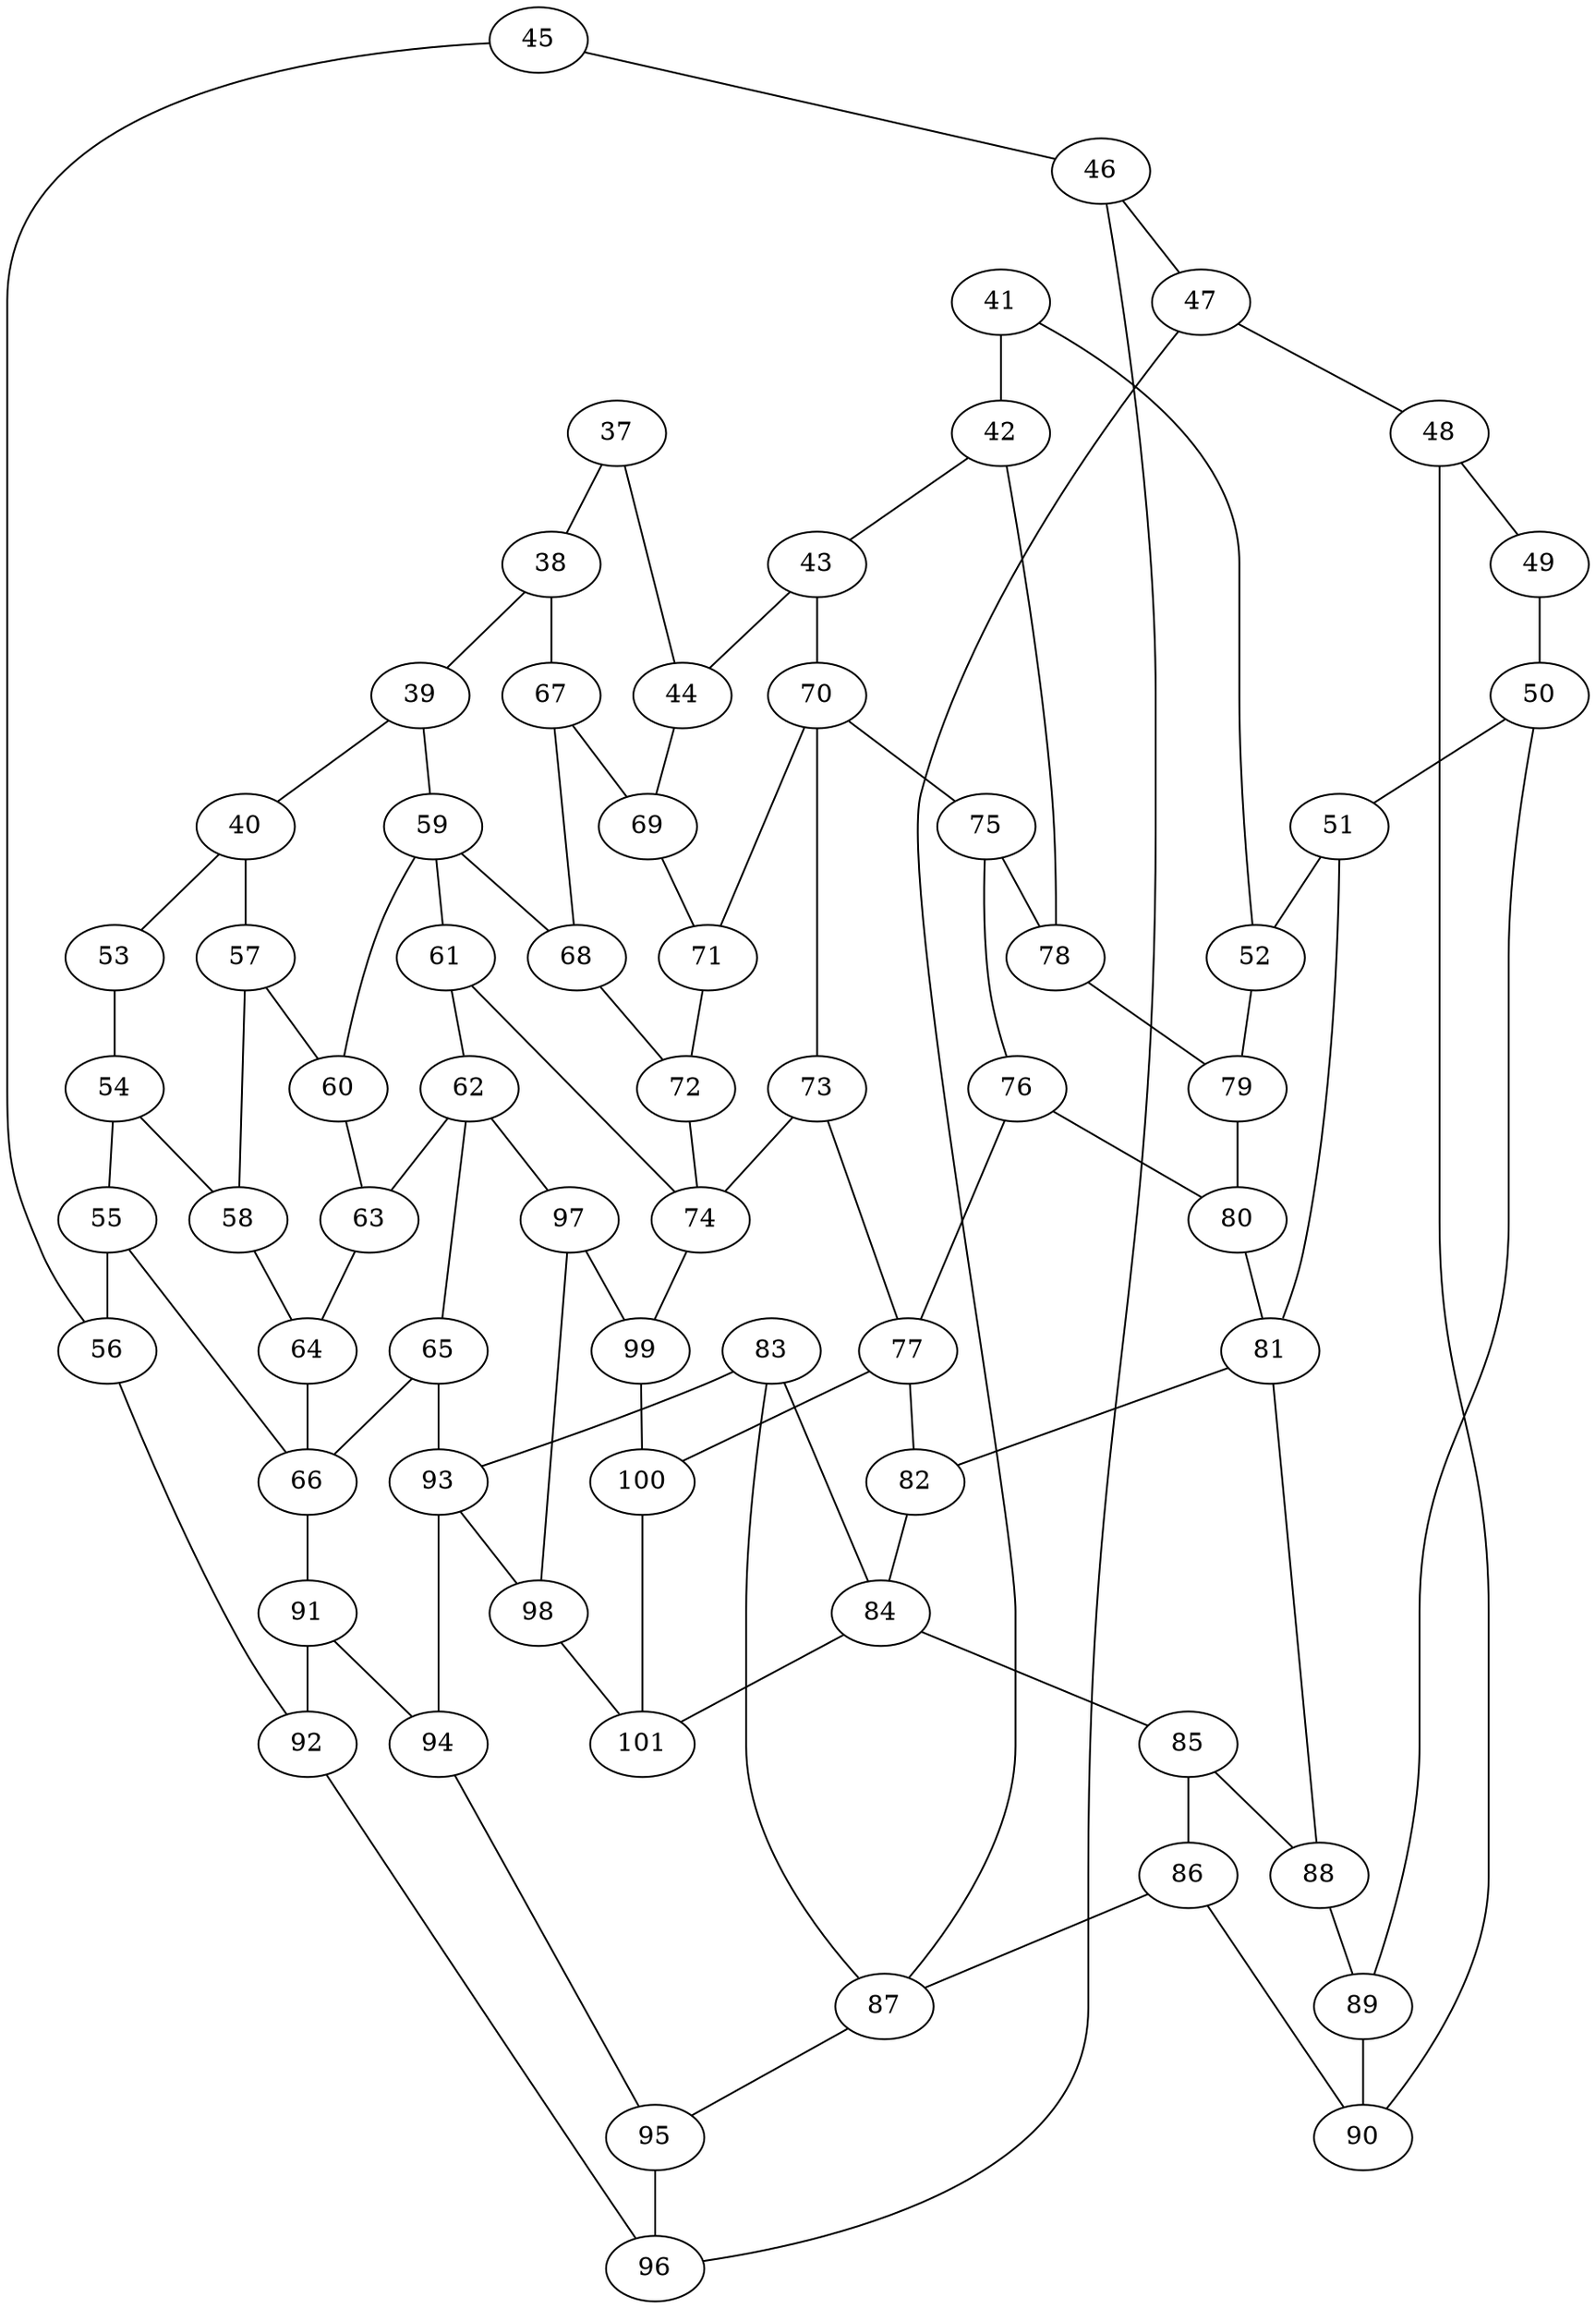 graph G {
37;
38;
39;
40;
41;
42;
43;
44;
45;
46;
47;
48;
49;
50;
51;
52;
53;
54;
55;
56;
57;
58;
59;
60;
61;
62;
63;
64;
65;
66;
67;
68;
69;
70;
71;
72;
73;
74;
75;
76;
77;
78;
79;
80;
81;
82;
83;
84;
85;
86;
87;
88;
89;
90;
91;
92;
93;
94;
95;
96;
97;
98;
99;
100;
101;
54--55 [length=0.189489932511];
87--95 [length=0.0807331537428];
100--101 [length=0.0525905777923];
39--59 [length=0.180557189826];
86--90 [length=0.0429528936399];
38--67 [length=0.150121504852];
94--95 [length=0.0650794090548];
75--78 [length=0.0790547476508];
86--87 [length=0.0710433765358];
80--81 [length=0.080733153924];
76--77 [length=0.0792695174775];
43--44 [length=0.18948993202];
81--88 [length=0.0710433768243];
93--98 [length=0.0739770738091];
91--92 [length=0.0790547478801];
40--57 [length=0.150121505103];
62--97 [length=0.0827060115363];
54--58 [length=0.146207715532];
41--52 [length=0.161094164438];
70--75 [length=0.107035011754];
42--78 [length=0.122791182786];
97--98 [length=0.0554822636306];
55--56 [length=0.174809936717];
43--70 [length=0.162898596491];
59--61 [length=0.119697233276];
66--91 [length=0.107035012007];
37--44 [length=0.210854839257];
53--54 [length=0.210854839739];
77--82 [length=0.0789286353825];
67--68 [length=0.0957031643087];
64--66 [length=0.112521635303];
47--87 [length=0.105532718308];
68--72 [length=0.0838488335608];
65--93 [length=0.0869001056991];
57--60 [length=0.0957031644187];
65--66 [length=0.109262056797];
62--65 [length=0.0939647221357];
56--92 [length=0.12279118321];
77--100 [length=0.0739770737141];
72--74 [length=0.0933559573578];
48--90 [length=0.0504916187289];
99--100 [length=0.055482263563];
73--74 [length=0.0939647219317];
50--51 [length=0.0884045006208];
52--79 [length=0.109780605998];
75--76 [length=0.0698063731032];
38--39 [length=0.202998835476];
85--86 [length=0.0462931246609];
79--80 [length=0.0714443719421];
57--58 [length=0.101263895283];
84--85 [length=0.0635069816743];
91--94 [length=0.0698063731911];
62--63 [length=0.0933559574177];
59--60 [length=0.121227885417];
60--63 [length=0.0838488336491];
42--43 [length=0.174809936167];
61--62 [length=0.0972276622687];
46--47 [length=0.128891787036];
76--80 [length=0.0650794089124];
95--96 [length=0.071444372053];
49--50 [length=0.0384857690885];
83--93 [length=0.0789286351083];
83--84 [length=0.0722626063729];
51--81 [length=0.105532718186];
47--48 [length=0.0884045005818];
82--84 [length=0.0722626066421];
81--82 [length=0.0797156920155];
97--99 [length=0.0571465850319];
45--56 [length=0.171221330159];
61--74 [length=0.0972276621505];
41--42 [length=0.171221329578];
92--96 [length=0.0800161676011];
51--52 [length=0.128891787293];
45--46 [length=0.161094165024];
39--40 [length=0.202998835637];
44--69 [length=0.146207715177];
83--87 [length=0.0797156921557];
71--72 [length=0.0823148197493];
85--88 [length=0.0462931246074];
70--73 [length=0.10926205666];
55--66 [length=0.162898596942];
46--96 [length=0.10978060638];
63--64 [length=0.0823148198634];
70--71 [length=0.112521635012];
50--89 [length=0.0504916186837];
58--64 [length=0.0932779076589];
89--90 [length=0.0395293535624];
37--38 [length=0.213877385941];
59--68 [length=0.12122788536];
74--99 [length=0.0827060116048];
93--94 [length=0.0792695176536];
40--53 [length=0.213877386353];
78--79 [length=0.0800161673844];
98--101 [length=0.0525905776088];
67--69 [length=0.101263895091];
48--49 [length=0.0384857691172];
73--77 [length=0.0869001055135];
69--71 [length=0.0932779075592];
88--89 [length=0.0429528936846];
84--101 [length=0.0660836805156];
}
